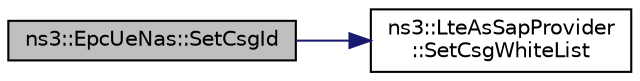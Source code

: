 digraph "ns3::EpcUeNas::SetCsgId"
{
 // LATEX_PDF_SIZE
  edge [fontname="Helvetica",fontsize="10",labelfontname="Helvetica",labelfontsize="10"];
  node [fontname="Helvetica",fontsize="10",shape=record];
  rankdir="LR";
  Node1 [label="ns3::EpcUeNas::SetCsgId",height=0.2,width=0.4,color="black", fillcolor="grey75", style="filled", fontcolor="black",tooltip=" "];
  Node1 -> Node2 [color="midnightblue",fontsize="10",style="solid",fontname="Helvetica"];
  Node2 [label="ns3::LteAsSapProvider\l::SetCsgWhiteList",height=0.2,width=0.4,color="black", fillcolor="white", style="filled",URL="$classns3_1_1_lte_as_sap_provider.html#a349f8d7857a3efe84f4e7af0d0ff174d",tooltip="Set the selected Closed Subscriber Group subscription list to be used for cell selection."];
}
